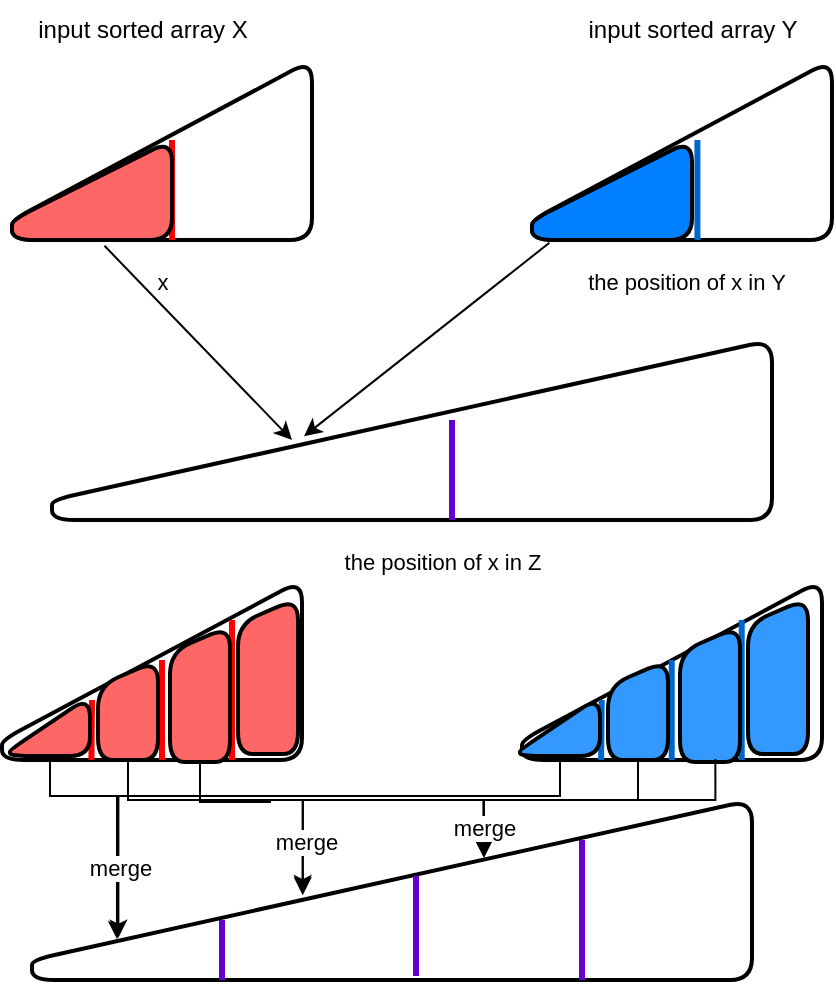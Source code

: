 <mxfile version="22.1.2" type="device">
  <diagram name="Page-1" id="7XYtNDPcX184C-jBO8Gl">
    <mxGraphModel dx="658" dy="1539" grid="1" gridSize="10" guides="1" tooltips="1" connect="1" arrows="1" fold="1" page="1" pageScale="1" pageWidth="850" pageHeight="1100" math="0" shadow="0">
      <root>
        <mxCell id="0" />
        <mxCell id="1" parent="0" />
        <mxCell id="vlf1GPZ0-Nh4p41JJBdb-6" value="" style="html=1;strokeWidth=2;shape=manualInput;whiteSpace=wrap;rounded=1;size=80;arcSize=22;" vertex="1" parent="1">
          <mxGeometry x="160" y="510" width="150" height="90" as="geometry" />
        </mxCell>
        <mxCell id="vlf1GPZ0-Nh4p41JJBdb-7" value="" style="html=1;strokeWidth=2;shape=manualInput;whiteSpace=wrap;rounded=1;size=80;arcSize=22;" vertex="1" parent="1">
          <mxGeometry x="420" y="510" width="150" height="90" as="geometry" />
        </mxCell>
        <mxCell id="vlf1GPZ0-Nh4p41JJBdb-8" value="" style="html=1;strokeWidth=2;shape=manualInput;whiteSpace=wrap;rounded=1;size=80;arcSize=22;" vertex="1" parent="1">
          <mxGeometry x="180" y="650" width="360" height="90" as="geometry" />
        </mxCell>
        <mxCell id="vlf1GPZ0-Nh4p41JJBdb-9" value="input sorted array X" style="text;html=1;align=center;verticalAlign=middle;resizable=0;points=[];autosize=1;strokeColor=none;fillColor=none;" vertex="1" parent="1">
          <mxGeometry x="160" y="480" width="130" height="30" as="geometry" />
        </mxCell>
        <mxCell id="vlf1GPZ0-Nh4p41JJBdb-10" value="input sorted array Y" style="text;html=1;align=center;verticalAlign=middle;resizable=0;points=[];autosize=1;strokeColor=none;fillColor=none;" vertex="1" parent="1">
          <mxGeometry x="435" y="480" width="130" height="30" as="geometry" />
        </mxCell>
        <mxCell id="vlf1GPZ0-Nh4p41JJBdb-11" value="" style="endArrow=none;html=1;rounded=0;strokeColor=#FF0000;strokeWidth=3;" edge="1" parent="1">
          <mxGeometry width="50" height="50" relative="1" as="geometry">
            <mxPoint x="240" y="600" as="sourcePoint" />
            <mxPoint x="240" y="550" as="targetPoint" />
          </mxGeometry>
        </mxCell>
        <mxCell id="vlf1GPZ0-Nh4p41JJBdb-12" value="x" style="edgeLabel;html=1;align=center;verticalAlign=middle;resizable=0;points=[];" vertex="1" connectable="0" parent="vlf1GPZ0-Nh4p41JJBdb-11">
          <mxGeometry x="-0.534" y="2" relative="1" as="geometry">
            <mxPoint x="-3" y="32" as="offset" />
          </mxGeometry>
        </mxCell>
        <mxCell id="vlf1GPZ0-Nh4p41JJBdb-13" value="" style="endArrow=none;html=1;rounded=0;strokeColor=#0066CC;strokeWidth=3;" edge="1" parent="1">
          <mxGeometry width="50" height="50" relative="1" as="geometry">
            <mxPoint x="502.71" y="600" as="sourcePoint" />
            <mxPoint x="502.71" y="550" as="targetPoint" />
          </mxGeometry>
        </mxCell>
        <mxCell id="vlf1GPZ0-Nh4p41JJBdb-14" value="the position of x in Y" style="edgeLabel;html=1;align=center;verticalAlign=middle;resizable=0;points=[];" vertex="1" connectable="0" parent="vlf1GPZ0-Nh4p41JJBdb-13">
          <mxGeometry x="-0.534" y="2" relative="1" as="geometry">
            <mxPoint x="-4" y="32" as="offset" />
          </mxGeometry>
        </mxCell>
        <mxCell id="vlf1GPZ0-Nh4p41JJBdb-15" value="" style="endArrow=none;html=1;rounded=0;strokeColor=#6600CC;strokeWidth=3;" edge="1" parent="1">
          <mxGeometry width="50" height="50" relative="1" as="geometry">
            <mxPoint x="380" y="740" as="sourcePoint" />
            <mxPoint x="380" y="690" as="targetPoint" />
          </mxGeometry>
        </mxCell>
        <mxCell id="vlf1GPZ0-Nh4p41JJBdb-16" value="the position of x in Z" style="edgeLabel;html=1;align=center;verticalAlign=middle;resizable=0;points=[];" vertex="1" connectable="0" parent="vlf1GPZ0-Nh4p41JJBdb-15">
          <mxGeometry x="-0.534" y="2" relative="1" as="geometry">
            <mxPoint x="-3" y="32" as="offset" />
          </mxGeometry>
        </mxCell>
        <mxCell id="vlf1GPZ0-Nh4p41JJBdb-18" value="" style="html=1;strokeWidth=2;shape=manualInput;whiteSpace=wrap;rounded=1;size=40;arcSize=22;fillColor=#FF6666;" vertex="1" parent="1">
          <mxGeometry x="160" y="550" width="80" height="50" as="geometry" />
        </mxCell>
        <mxCell id="vlf1GPZ0-Nh4p41JJBdb-19" value="" style="html=1;strokeWidth=2;shape=manualInput;whiteSpace=wrap;rounded=1;size=40;arcSize=22;fillColor=#007FFF;" vertex="1" parent="1">
          <mxGeometry x="420" y="550" width="80" height="50" as="geometry" />
        </mxCell>
        <mxCell id="vlf1GPZ0-Nh4p41JJBdb-20" value="" style="endArrow=classic;html=1;rounded=0;exitX=0.109;exitY=1.028;exitDx=0;exitDy=0;exitPerimeter=0;entryX=0.35;entryY=0.535;entryDx=0;entryDy=0;entryPerimeter=0;" edge="1" parent="1" source="vlf1GPZ0-Nh4p41JJBdb-19" target="vlf1GPZ0-Nh4p41JJBdb-8">
          <mxGeometry width="50" height="50" relative="1" as="geometry">
            <mxPoint x="310" y="800" as="sourcePoint" />
            <mxPoint x="360" y="750" as="targetPoint" />
          </mxGeometry>
        </mxCell>
        <mxCell id="vlf1GPZ0-Nh4p41JJBdb-21" value="" style="endArrow=classic;html=1;rounded=0;exitX=0.578;exitY=1.058;exitDx=0;exitDy=0;exitPerimeter=0;" edge="1" parent="1" source="vlf1GPZ0-Nh4p41JJBdb-18">
          <mxGeometry width="50" height="50" relative="1" as="geometry">
            <mxPoint x="439" y="611" as="sourcePoint" />
            <mxPoint x="300" y="700" as="targetPoint" />
          </mxGeometry>
        </mxCell>
        <mxCell id="vlf1GPZ0-Nh4p41JJBdb-22" value="" style="html=1;strokeWidth=2;shape=manualInput;whiteSpace=wrap;rounded=1;size=80;arcSize=22;" vertex="1" parent="1">
          <mxGeometry x="155" y="770" width="150" height="90" as="geometry" />
        </mxCell>
        <mxCell id="vlf1GPZ0-Nh4p41JJBdb-23" value="" style="html=1;strokeWidth=2;shape=manualInput;whiteSpace=wrap;rounded=1;size=80;arcSize=22;" vertex="1" parent="1">
          <mxGeometry x="415" y="770" width="150" height="90" as="geometry" />
        </mxCell>
        <mxCell id="vlf1GPZ0-Nh4p41JJBdb-24" value="" style="html=1;strokeWidth=2;shape=manualInput;whiteSpace=wrap;rounded=1;size=80;arcSize=22;" vertex="1" parent="1">
          <mxGeometry x="170" y="880" width="360" height="90" as="geometry" />
        </mxCell>
        <mxCell id="vlf1GPZ0-Nh4p41JJBdb-27" value="" style="endArrow=none;html=1;rounded=0;strokeColor=#FF0000;strokeWidth=3;" edge="1" parent="1">
          <mxGeometry width="50" height="50" relative="1" as="geometry">
            <mxPoint x="235" y="860" as="sourcePoint" />
            <mxPoint x="235" y="810" as="targetPoint" />
          </mxGeometry>
        </mxCell>
        <mxCell id="vlf1GPZ0-Nh4p41JJBdb-31" value="" style="endArrow=none;html=1;rounded=0;strokeColor=#6600CC;strokeWidth=3;" edge="1" parent="1">
          <mxGeometry width="50" height="50" relative="1" as="geometry">
            <mxPoint x="362" y="968" as="sourcePoint" />
            <mxPoint x="362" y="918" as="targetPoint" />
          </mxGeometry>
        </mxCell>
        <mxCell id="vlf1GPZ0-Nh4p41JJBdb-37" value="" style="endArrow=none;html=1;rounded=0;strokeColor=#FF0000;strokeWidth=3;" edge="1" parent="1">
          <mxGeometry width="50" height="50" relative="1" as="geometry">
            <mxPoint x="199.71" y="860" as="sourcePoint" />
            <mxPoint x="200" y="830" as="targetPoint" />
          </mxGeometry>
        </mxCell>
        <mxCell id="vlf1GPZ0-Nh4p41JJBdb-43" value="" style="endArrow=none;html=1;rounded=0;strokeColor=#FF0000;strokeWidth=3;" edge="1" parent="1">
          <mxGeometry width="50" height="50" relative="1" as="geometry">
            <mxPoint x="270" y="860" as="sourcePoint" />
            <mxPoint x="270" y="790" as="targetPoint" />
          </mxGeometry>
        </mxCell>
        <mxCell id="vlf1GPZ0-Nh4p41JJBdb-47" value="" style="endArrow=none;html=1;rounded=0;strokeColor=#0066CC;strokeWidth=3;" edge="1" parent="1">
          <mxGeometry width="50" height="50" relative="1" as="geometry">
            <mxPoint x="489.86" y="860" as="sourcePoint" />
            <mxPoint x="489.86" y="810" as="targetPoint" />
          </mxGeometry>
        </mxCell>
        <mxCell id="vlf1GPZ0-Nh4p41JJBdb-48" value="" style="endArrow=none;html=1;rounded=0;strokeColor=#0066CC;strokeWidth=3;" edge="1" parent="1">
          <mxGeometry width="50" height="50" relative="1" as="geometry">
            <mxPoint x="454.57" y="860" as="sourcePoint" />
            <mxPoint x="454.86" y="830" as="targetPoint" />
          </mxGeometry>
        </mxCell>
        <mxCell id="vlf1GPZ0-Nh4p41JJBdb-49" value="" style="endArrow=none;html=1;rounded=0;strokeColor=#0066CC;strokeWidth=3;" edge="1" parent="1">
          <mxGeometry width="50" height="50" relative="1" as="geometry">
            <mxPoint x="524.86" y="860" as="sourcePoint" />
            <mxPoint x="524.86" y="790" as="targetPoint" />
          </mxGeometry>
        </mxCell>
        <mxCell id="vlf1GPZ0-Nh4p41JJBdb-50" value="" style="endArrow=none;html=1;rounded=0;strokeColor=#6600CC;strokeWidth=3;" edge="1" parent="1">
          <mxGeometry width="50" height="50" relative="1" as="geometry">
            <mxPoint x="265" y="970" as="sourcePoint" />
            <mxPoint x="265" y="940" as="targetPoint" />
          </mxGeometry>
        </mxCell>
        <mxCell id="vlf1GPZ0-Nh4p41JJBdb-52" value="" style="endArrow=none;html=1;rounded=0;strokeColor=#6600CC;strokeWidth=3;" edge="1" parent="1">
          <mxGeometry width="50" height="50" relative="1" as="geometry">
            <mxPoint x="445" y="970" as="sourcePoint" />
            <mxPoint x="445" y="900" as="targetPoint" />
          </mxGeometry>
        </mxCell>
        <mxCell id="vlf1GPZ0-Nh4p41JJBdb-53" value="" style="html=1;strokeWidth=2;shape=manualInput;whiteSpace=wrap;rounded=1;size=27;arcSize=22;fillColor=#FF6666;" vertex="1" parent="1">
          <mxGeometry x="159" y="828" width="40" height="30" as="geometry" />
        </mxCell>
        <mxCell id="vlf1GPZ0-Nh4p41JJBdb-56" value="" style="html=1;strokeWidth=2;shape=manualInput;whiteSpace=wrap;rounded=1;size=13;arcSize=22;fillColor=#FF6666;" vertex="1" parent="1">
          <mxGeometry x="203" y="810" width="30" height="50" as="geometry" />
        </mxCell>
        <mxCell id="vlf1GPZ0-Nh4p41JJBdb-58" value="" style="html=1;strokeWidth=2;shape=manualInput;whiteSpace=wrap;rounded=1;size=13;arcSize=22;fillColor=#FF6666;" vertex="1" parent="1">
          <mxGeometry x="239" y="793" width="30" height="68" as="geometry" />
        </mxCell>
        <mxCell id="vlf1GPZ0-Nh4p41JJBdb-61" value="" style="html=1;strokeWidth=2;shape=manualInput;whiteSpace=wrap;rounded=1;size=13;arcSize=22;fillColor=#FF6666;" vertex="1" parent="1">
          <mxGeometry x="273" y="779" width="30" height="78" as="geometry" />
        </mxCell>
        <mxCell id="vlf1GPZ0-Nh4p41JJBdb-76" value="" style="html=1;strokeWidth=2;shape=manualInput;whiteSpace=wrap;rounded=1;size=27;arcSize=22;fillColor=#3399FF;" vertex="1" parent="1">
          <mxGeometry x="414" y="828" width="40" height="30" as="geometry" />
        </mxCell>
        <mxCell id="vlf1GPZ0-Nh4p41JJBdb-77" value="" style="html=1;strokeWidth=2;shape=manualInput;whiteSpace=wrap;rounded=1;size=13;arcSize=22;fillColor=#3399FF;" vertex="1" parent="1">
          <mxGeometry x="458" y="810" width="30" height="50" as="geometry" />
        </mxCell>
        <mxCell id="vlf1GPZ0-Nh4p41JJBdb-78" value="" style="html=1;strokeWidth=2;shape=manualInput;whiteSpace=wrap;rounded=1;size=13;arcSize=22;fillColor=#3399FF;" vertex="1" parent="1">
          <mxGeometry x="494" y="793" width="30" height="68" as="geometry" />
        </mxCell>
        <mxCell id="vlf1GPZ0-Nh4p41JJBdb-79" value="" style="html=1;strokeWidth=2;shape=manualInput;whiteSpace=wrap;rounded=1;size=13;arcSize=22;fillColor=#3399FF;" vertex="1" parent="1">
          <mxGeometry x="528" y="779" width="30" height="78" as="geometry" />
        </mxCell>
        <mxCell id="vlf1GPZ0-Nh4p41JJBdb-82" style="edgeStyle=orthogonalEdgeStyle;rounded=0;orthogonalLoop=1;jettySize=auto;html=1;entryX=0.12;entryY=0.765;entryDx=0;entryDy=0;entryPerimeter=0;" edge="1" parent="1" source="vlf1GPZ0-Nh4p41JJBdb-53" target="vlf1GPZ0-Nh4p41JJBdb-24">
          <mxGeometry relative="1" as="geometry" />
        </mxCell>
        <mxCell id="vlf1GPZ0-Nh4p41JJBdb-84" style="edgeStyle=orthogonalEdgeStyle;rounded=0;orthogonalLoop=1;jettySize=auto;html=1;entryX=0.118;entryY=0.773;entryDx=0;entryDy=0;entryPerimeter=0;" edge="1" parent="1" source="vlf1GPZ0-Nh4p41JJBdb-76" target="vlf1GPZ0-Nh4p41JJBdb-24">
          <mxGeometry relative="1" as="geometry">
            <Array as="points">
              <mxPoint x="434" y="878" />
              <mxPoint x="212" y="878" />
            </Array>
          </mxGeometry>
        </mxCell>
        <mxCell id="vlf1GPZ0-Nh4p41JJBdb-88" value="merge" style="edgeLabel;html=1;align=center;verticalAlign=middle;resizable=0;points=[];" vertex="1" connectable="0" parent="vlf1GPZ0-Nh4p41JJBdb-84">
          <mxGeometry x="0.77" y="1" relative="1" as="geometry">
            <mxPoint as="offset" />
          </mxGeometry>
        </mxCell>
        <mxCell id="vlf1GPZ0-Nh4p41JJBdb-89" style="edgeStyle=orthogonalEdgeStyle;rounded=0;orthogonalLoop=1;jettySize=auto;html=1;entryX=0.376;entryY=0.529;entryDx=0;entryDy=0;entryPerimeter=0;" edge="1" parent="1" source="vlf1GPZ0-Nh4p41JJBdb-56" target="vlf1GPZ0-Nh4p41JJBdb-24">
          <mxGeometry relative="1" as="geometry">
            <Array as="points">
              <mxPoint x="218" y="880" />
              <mxPoint x="305" y="880" />
            </Array>
          </mxGeometry>
        </mxCell>
        <mxCell id="vlf1GPZ0-Nh4p41JJBdb-90" style="edgeStyle=orthogonalEdgeStyle;rounded=0;orthogonalLoop=1;jettySize=auto;html=1;entryX=0.376;entryY=0.517;entryDx=0;entryDy=0;entryPerimeter=0;" edge="1" parent="1" source="vlf1GPZ0-Nh4p41JJBdb-77" target="vlf1GPZ0-Nh4p41JJBdb-24">
          <mxGeometry relative="1" as="geometry">
            <Array as="points">
              <mxPoint x="473" y="880" />
              <mxPoint x="305" y="880" />
            </Array>
          </mxGeometry>
        </mxCell>
        <mxCell id="vlf1GPZ0-Nh4p41JJBdb-91" value="merge" style="edgeLabel;html=1;align=center;verticalAlign=middle;resizable=0;points=[];" vertex="1" connectable="0" parent="vlf1GPZ0-Nh4p41JJBdb-90">
          <mxGeometry x="0.78" y="1" relative="1" as="geometry">
            <mxPoint as="offset" />
          </mxGeometry>
        </mxCell>
        <mxCell id="vlf1GPZ0-Nh4p41JJBdb-92" style="edgeStyle=orthogonalEdgeStyle;rounded=0;orthogonalLoop=1;jettySize=auto;html=1;entryX=0.627;entryY=0.316;entryDx=0;entryDy=0;entryPerimeter=0;" edge="1" parent="1" source="vlf1GPZ0-Nh4p41JJBdb-58" target="vlf1GPZ0-Nh4p41JJBdb-24">
          <mxGeometry relative="1" as="geometry">
            <Array as="points">
              <mxPoint x="254" y="881" />
              <mxPoint x="289" y="881" />
              <mxPoint x="289" y="880" />
              <mxPoint x="396" y="880" />
            </Array>
          </mxGeometry>
        </mxCell>
        <mxCell id="vlf1GPZ0-Nh4p41JJBdb-93" style="edgeStyle=orthogonalEdgeStyle;rounded=0;orthogonalLoop=1;jettySize=auto;html=1;exitX=0.589;exitY=0.978;exitDx=0;exitDy=0;exitPerimeter=0;" edge="1" parent="1" source="vlf1GPZ0-Nh4p41JJBdb-78">
          <mxGeometry relative="1" as="geometry">
            <mxPoint x="515" y="869" as="sourcePoint" />
            <mxPoint x="396" y="909" as="targetPoint" />
            <Array as="points">
              <mxPoint x="512" y="880" />
              <mxPoint x="396" y="880" />
            </Array>
          </mxGeometry>
        </mxCell>
        <mxCell id="vlf1GPZ0-Nh4p41JJBdb-94" value="merge" style="edgeLabel;html=1;align=center;verticalAlign=middle;resizable=0;points=[];" vertex="1" connectable="0" parent="vlf1GPZ0-Nh4p41JJBdb-93">
          <mxGeometry x="0.807" relative="1" as="geometry">
            <mxPoint as="offset" />
          </mxGeometry>
        </mxCell>
      </root>
    </mxGraphModel>
  </diagram>
</mxfile>
